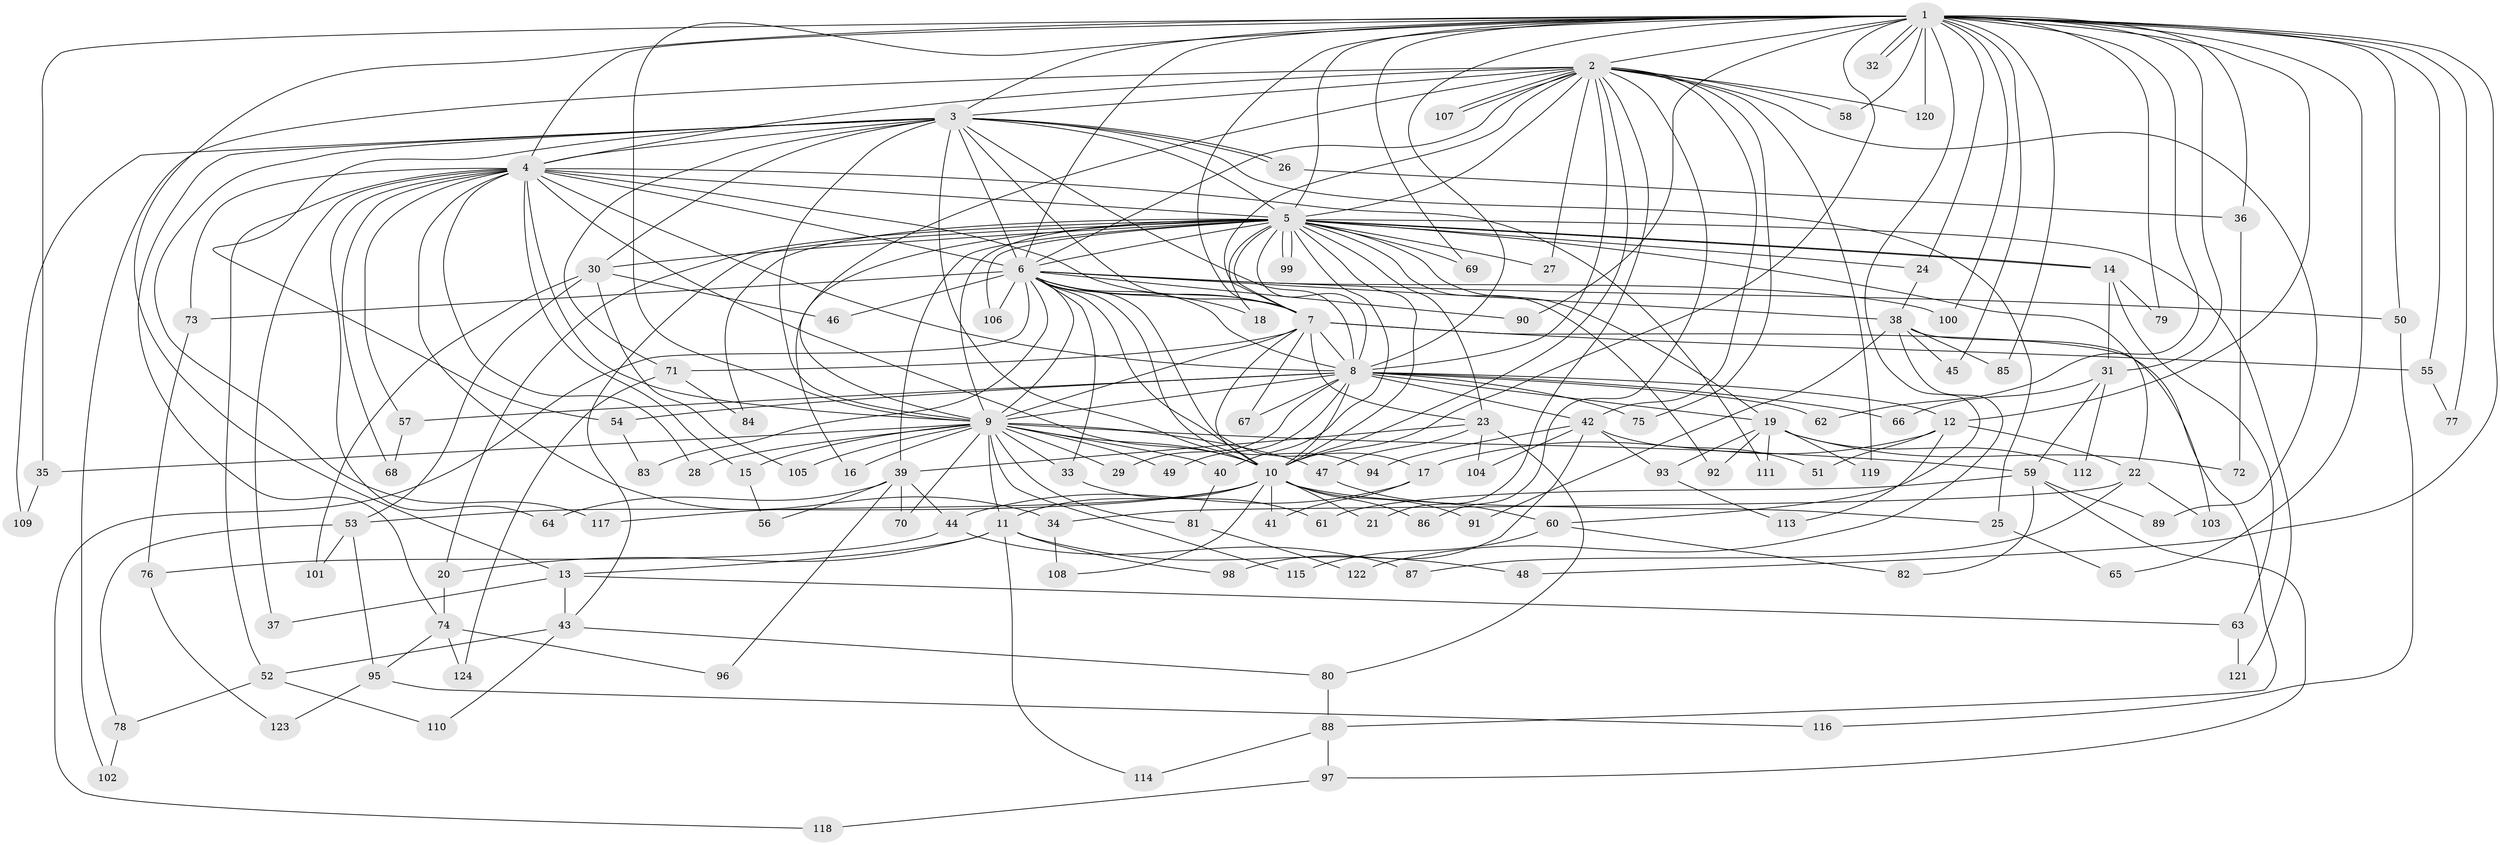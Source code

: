 // Generated by graph-tools (version 1.1) at 2025/44/03/09/25 04:44:42]
// undirected, 124 vertices, 273 edges
graph export_dot {
graph [start="1"]
  node [color=gray90,style=filled];
  1;
  2;
  3;
  4;
  5;
  6;
  7;
  8;
  9;
  10;
  11;
  12;
  13;
  14;
  15;
  16;
  17;
  18;
  19;
  20;
  21;
  22;
  23;
  24;
  25;
  26;
  27;
  28;
  29;
  30;
  31;
  32;
  33;
  34;
  35;
  36;
  37;
  38;
  39;
  40;
  41;
  42;
  43;
  44;
  45;
  46;
  47;
  48;
  49;
  50;
  51;
  52;
  53;
  54;
  55;
  56;
  57;
  58;
  59;
  60;
  61;
  62;
  63;
  64;
  65;
  66;
  67;
  68;
  69;
  70;
  71;
  72;
  73;
  74;
  75;
  76;
  77;
  78;
  79;
  80;
  81;
  82;
  83;
  84;
  85;
  86;
  87;
  88;
  89;
  90;
  91;
  92;
  93;
  94;
  95;
  96;
  97;
  98;
  99;
  100;
  101;
  102;
  103;
  104;
  105;
  106;
  107;
  108;
  109;
  110;
  111;
  112;
  113;
  114;
  115;
  116;
  117;
  118;
  119;
  120;
  121;
  122;
  123;
  124;
  1 -- 2;
  1 -- 3;
  1 -- 4;
  1 -- 5;
  1 -- 6;
  1 -- 7;
  1 -- 8;
  1 -- 9;
  1 -- 10;
  1 -- 12;
  1 -- 13;
  1 -- 24;
  1 -- 31;
  1 -- 32;
  1 -- 32;
  1 -- 35;
  1 -- 36;
  1 -- 45;
  1 -- 48;
  1 -- 50;
  1 -- 55;
  1 -- 58;
  1 -- 60;
  1 -- 62;
  1 -- 65;
  1 -- 69;
  1 -- 77;
  1 -- 79;
  1 -- 85;
  1 -- 90;
  1 -- 100;
  1 -- 120;
  2 -- 3;
  2 -- 4;
  2 -- 5;
  2 -- 6;
  2 -- 7;
  2 -- 8;
  2 -- 9;
  2 -- 10;
  2 -- 21;
  2 -- 27;
  2 -- 42;
  2 -- 58;
  2 -- 75;
  2 -- 86;
  2 -- 89;
  2 -- 102;
  2 -- 107;
  2 -- 107;
  2 -- 119;
  2 -- 120;
  3 -- 4;
  3 -- 5;
  3 -- 6;
  3 -- 7;
  3 -- 8;
  3 -- 9;
  3 -- 10;
  3 -- 25;
  3 -- 26;
  3 -- 26;
  3 -- 30;
  3 -- 54;
  3 -- 71;
  3 -- 74;
  3 -- 109;
  3 -- 117;
  4 -- 5;
  4 -- 6;
  4 -- 7;
  4 -- 8;
  4 -- 9;
  4 -- 10;
  4 -- 15;
  4 -- 28;
  4 -- 34;
  4 -- 37;
  4 -- 52;
  4 -- 57;
  4 -- 64;
  4 -- 68;
  4 -- 73;
  4 -- 111;
  5 -- 6;
  5 -- 7;
  5 -- 8;
  5 -- 9;
  5 -- 10;
  5 -- 14;
  5 -- 14;
  5 -- 16;
  5 -- 18;
  5 -- 19;
  5 -- 20;
  5 -- 22;
  5 -- 23;
  5 -- 24;
  5 -- 27;
  5 -- 30;
  5 -- 39;
  5 -- 40;
  5 -- 43;
  5 -- 69;
  5 -- 84;
  5 -- 92;
  5 -- 99;
  5 -- 99;
  5 -- 106;
  5 -- 121;
  6 -- 7;
  6 -- 8;
  6 -- 9;
  6 -- 10;
  6 -- 17;
  6 -- 18;
  6 -- 33;
  6 -- 38;
  6 -- 46;
  6 -- 50;
  6 -- 73;
  6 -- 83;
  6 -- 90;
  6 -- 94;
  6 -- 100;
  6 -- 106;
  6 -- 118;
  7 -- 8;
  7 -- 9;
  7 -- 10;
  7 -- 23;
  7 -- 55;
  7 -- 67;
  7 -- 71;
  7 -- 88;
  8 -- 9;
  8 -- 10;
  8 -- 12;
  8 -- 19;
  8 -- 29;
  8 -- 42;
  8 -- 49;
  8 -- 54;
  8 -- 57;
  8 -- 62;
  8 -- 66;
  8 -- 67;
  8 -- 75;
  9 -- 10;
  9 -- 11;
  9 -- 15;
  9 -- 16;
  9 -- 28;
  9 -- 29;
  9 -- 33;
  9 -- 35;
  9 -- 40;
  9 -- 47;
  9 -- 49;
  9 -- 59;
  9 -- 70;
  9 -- 81;
  9 -- 105;
  9 -- 115;
  10 -- 11;
  10 -- 21;
  10 -- 25;
  10 -- 41;
  10 -- 53;
  10 -- 86;
  10 -- 91;
  10 -- 108;
  10 -- 117;
  11 -- 13;
  11 -- 20;
  11 -- 48;
  11 -- 98;
  11 -- 114;
  12 -- 17;
  12 -- 22;
  12 -- 51;
  12 -- 113;
  13 -- 37;
  13 -- 43;
  13 -- 63;
  14 -- 31;
  14 -- 63;
  14 -- 79;
  15 -- 56;
  17 -- 41;
  17 -- 44;
  19 -- 72;
  19 -- 92;
  19 -- 93;
  19 -- 111;
  19 -- 112;
  19 -- 119;
  20 -- 74;
  22 -- 34;
  22 -- 87;
  22 -- 103;
  23 -- 39;
  23 -- 47;
  23 -- 80;
  23 -- 104;
  24 -- 38;
  25 -- 65;
  26 -- 36;
  30 -- 46;
  30 -- 53;
  30 -- 101;
  30 -- 105;
  31 -- 59;
  31 -- 66;
  31 -- 112;
  33 -- 61;
  34 -- 108;
  35 -- 109;
  36 -- 72;
  38 -- 45;
  38 -- 85;
  38 -- 91;
  38 -- 103;
  38 -- 122;
  39 -- 44;
  39 -- 56;
  39 -- 64;
  39 -- 70;
  39 -- 96;
  40 -- 81;
  42 -- 51;
  42 -- 93;
  42 -- 94;
  42 -- 98;
  42 -- 104;
  43 -- 52;
  43 -- 80;
  43 -- 110;
  44 -- 76;
  44 -- 87;
  47 -- 60;
  50 -- 116;
  52 -- 78;
  52 -- 110;
  53 -- 78;
  53 -- 95;
  53 -- 101;
  54 -- 83;
  55 -- 77;
  57 -- 68;
  59 -- 61;
  59 -- 82;
  59 -- 89;
  59 -- 97;
  60 -- 82;
  60 -- 115;
  63 -- 121;
  71 -- 84;
  71 -- 124;
  73 -- 76;
  74 -- 95;
  74 -- 96;
  74 -- 124;
  76 -- 123;
  78 -- 102;
  80 -- 88;
  81 -- 122;
  88 -- 97;
  88 -- 114;
  93 -- 113;
  95 -- 116;
  95 -- 123;
  97 -- 118;
}
